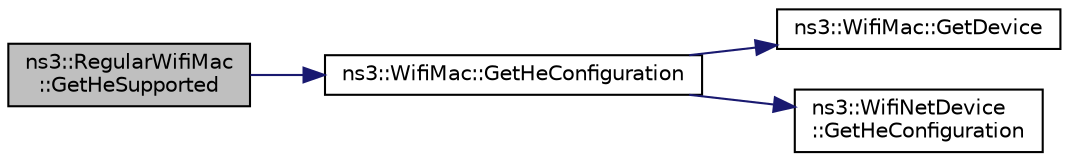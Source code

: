 digraph "ns3::RegularWifiMac::GetHeSupported"
{
 // LATEX_PDF_SIZE
  edge [fontname="Helvetica",fontsize="10",labelfontname="Helvetica",labelfontsize="10"];
  node [fontname="Helvetica",fontsize="10",shape=record];
  rankdir="LR";
  Node1 [label="ns3::RegularWifiMac\l::GetHeSupported",height=0.2,width=0.4,color="black", fillcolor="grey75", style="filled", fontcolor="black",tooltip="Return whether the device supports HE."];
  Node1 -> Node2 [color="midnightblue",fontsize="10",style="solid",fontname="Helvetica"];
  Node2 [label="ns3::WifiMac::GetHeConfiguration",height=0.2,width=0.4,color="black", fillcolor="white", style="filled",URL="$classns3_1_1_wifi_mac.html#a248677eb81be0e3e6df3debabce3941c",tooltip=" "];
  Node2 -> Node3 [color="midnightblue",fontsize="10",style="solid",fontname="Helvetica"];
  Node3 [label="ns3::WifiMac::GetDevice",height=0.2,width=0.4,color="black", fillcolor="white", style="filled",URL="$classns3_1_1_wifi_mac.html#ad2f6868310980347c60bbfa08494dc4a",tooltip="Return the device this PHY is associated with."];
  Node2 -> Node4 [color="midnightblue",fontsize="10",style="solid",fontname="Helvetica"];
  Node4 [label="ns3::WifiNetDevice\l::GetHeConfiguration",height=0.2,width=0.4,color="black", fillcolor="white", style="filled",URL="$classns3_1_1_wifi_net_device.html#af4a86ccc320631308e9f1023baecdd6b",tooltip=" "];
}
